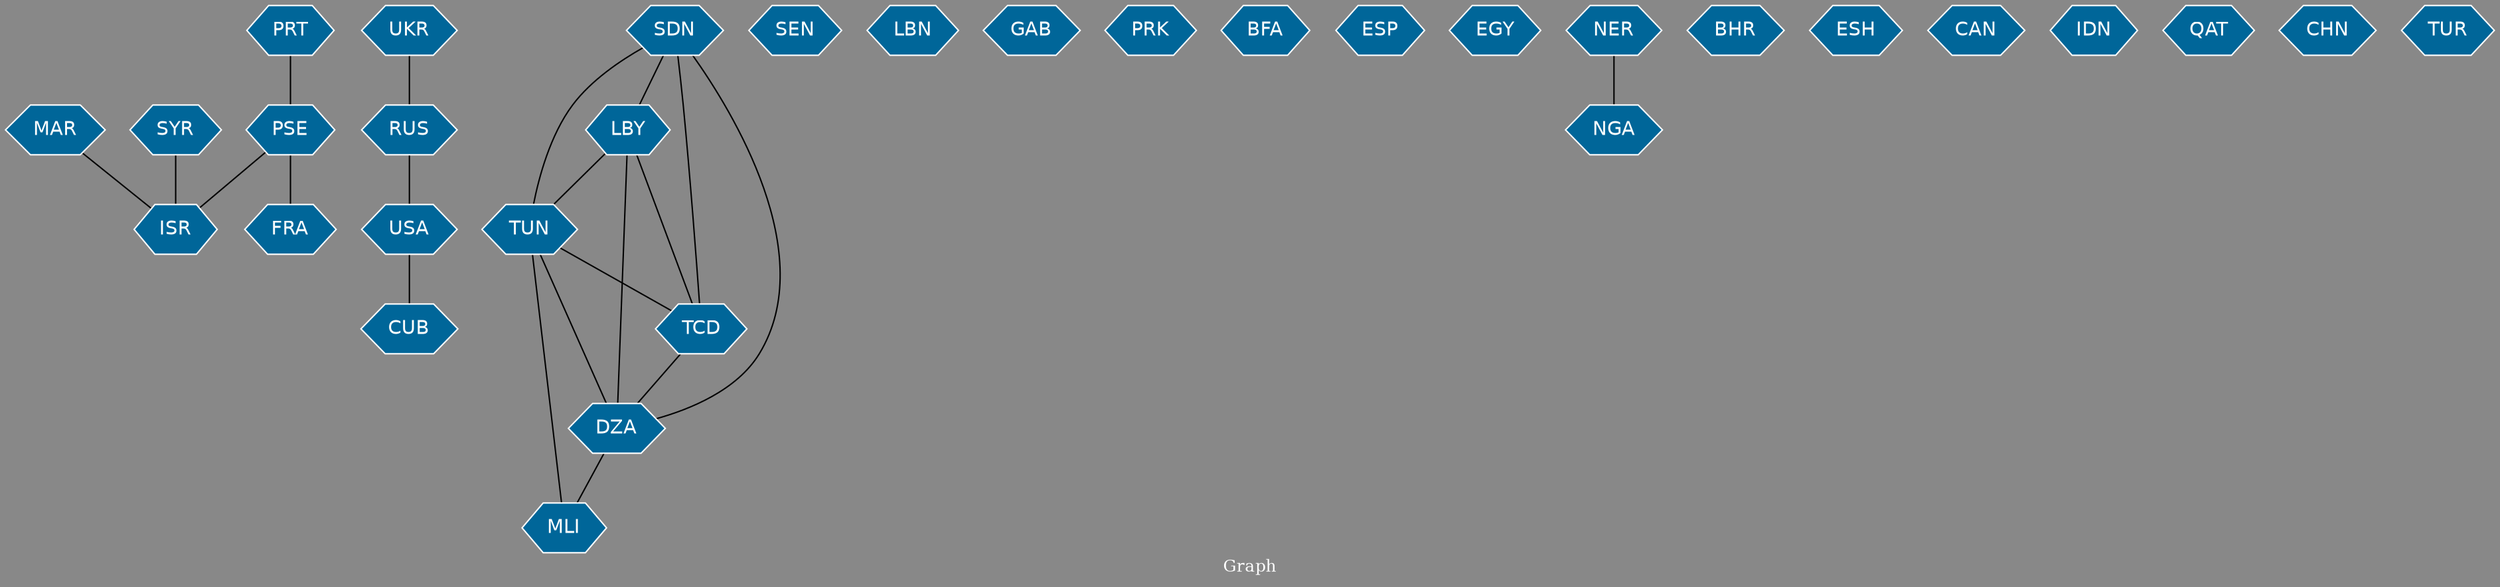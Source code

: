 // Countries together in item graph
graph {
	graph [bgcolor="#888888" fontcolor=white fontsize=12 label="Graph" outputorder=edgesfirst overlap=prism]
	node [color=white fillcolor="#006699" fontcolor=white fontname=Helvetica shape=hexagon style=filled]
	edge [arrowhead=open color=black fontcolor=white fontname=Courier fontsize=12]
		ISR [label=ISR]
		RUS [label=RUS]
		DZA [label=DZA]
		MLI [label=MLI]
		USA [label=USA]
		PSE [label=PSE]
		CUB [label=CUB]
		SEN [label=SEN]
		MAR [label=MAR]
		LBN [label=LBN]
		LBY [label=LBY]
		TUN [label=TUN]
		GAB [label=GAB]
		PRK [label=PRK]
		BFA [label=BFA]
		PRT [label=PRT]
		ESP [label=ESP]
		SDN [label=SDN]
		TCD [label=TCD]
		EGY [label=EGY]
		NGA [label=NGA]
		UKR [label=UKR]
		FRA [label=FRA]
		SYR [label=SYR]
		BHR [label=BHR]
		NER [label=NER]
		ESH [label=ESH]
		CAN [label=CAN]
		IDN [label=IDN]
		QAT [label=QAT]
		CHN [label=CHN]
		TUR [label=TUR]
			UKR -- RUS [weight=1]
			NER -- NGA [weight=1]
			LBY -- DZA [weight=1]
			PSE -- FRA [weight=1]
			TCD -- DZA [weight=1]
			SDN -- TCD [weight=1]
			PSE -- ISR [weight=1]
			SDN -- DZA [weight=1]
			SDN -- TUN [weight=1]
			RUS -- USA [weight=1]
			USA -- CUB [weight=2]
			TUN -- DZA [weight=1]
			SDN -- LBY [weight=1]
			DZA -- MLI [weight=1]
			MAR -- ISR [weight=1]
			TUN -- TCD [weight=1]
			LBY -- TUN [weight=1]
			TUN -- MLI [weight=1]
			LBY -- TCD [weight=1]
			SYR -- ISR [weight=1]
			PRT -- PSE [weight=1]
}